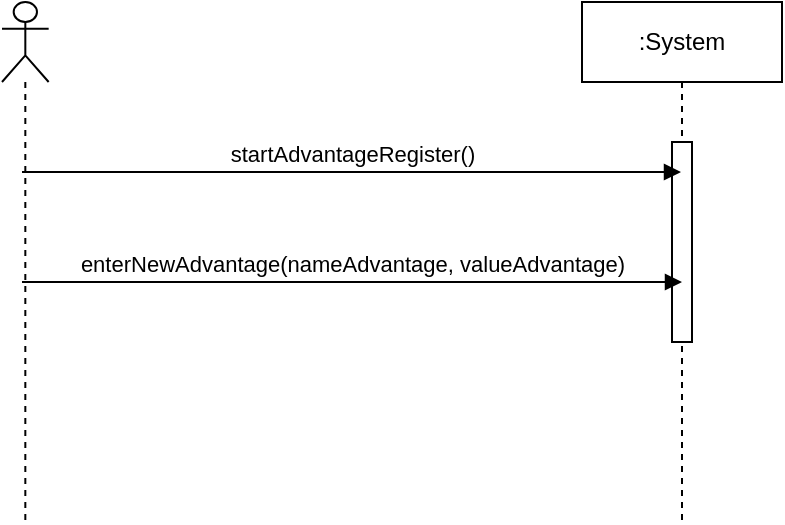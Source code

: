 <mxfile version="22.0.8" type="device">
  <diagram name="Página-1" id="xmb22OC8Ep5cmw1vTVyG">
    <mxGraphModel dx="954" dy="586" grid="1" gridSize="10" guides="1" tooltips="1" connect="1" arrows="1" fold="1" page="1" pageScale="1" pageWidth="827" pageHeight="1169" math="0" shadow="0">
      <root>
        <mxCell id="0" />
        <mxCell id="1" parent="0" />
        <mxCell id="agK3NBBc9QMFnIC8tp_F-1" value="" style="shape=umlLifeline;perimeter=lifelinePerimeter;whiteSpace=wrap;html=1;container=1;dropTarget=0;collapsible=0;recursiveResize=0;outlineConnect=0;portConstraint=eastwest;newEdgeStyle={&quot;curved&quot;:0,&quot;rounded&quot;:0};participant=umlActor;" vertex="1" parent="1">
          <mxGeometry x="120" y="120" width="23.33" height="260" as="geometry" />
        </mxCell>
        <mxCell id="agK3NBBc9QMFnIC8tp_F-2" value=":System" style="shape=umlLifeline;perimeter=lifelinePerimeter;whiteSpace=wrap;html=1;container=1;dropTarget=0;collapsible=0;recursiveResize=0;outlineConnect=0;portConstraint=eastwest;newEdgeStyle={&quot;curved&quot;:0,&quot;rounded&quot;:0};" vertex="1" parent="1">
          <mxGeometry x="410" y="120" width="100" height="260" as="geometry" />
        </mxCell>
        <mxCell id="agK3NBBc9QMFnIC8tp_F-7" value="" style="html=1;points=[[0,0,0,0,5],[0,1,0,0,-5],[1,0,0,0,5],[1,1,0,0,-5]];perimeter=orthogonalPerimeter;outlineConnect=0;targetShapes=umlLifeline;portConstraint=eastwest;newEdgeStyle={&quot;curved&quot;:0,&quot;rounded&quot;:0};" vertex="1" parent="agK3NBBc9QMFnIC8tp_F-2">
          <mxGeometry x="45" y="70" width="10" height="100" as="geometry" />
        </mxCell>
        <mxCell id="agK3NBBc9QMFnIC8tp_F-4" value="startAdvantageRegister()" style="html=1;verticalAlign=bottom;endArrow=block;curved=0;rounded=0;" edge="1" target="agK3NBBc9QMFnIC8tp_F-2" parent="1">
          <mxGeometry relative="1" as="geometry">
            <mxPoint x="130" y="205" as="sourcePoint" />
            <mxPoint x="200" y="205" as="targetPoint" />
          </mxGeometry>
        </mxCell>
        <mxCell id="agK3NBBc9QMFnIC8tp_F-6" value="enterNewAdvantage(nameAdvantage, valueAdvantage)" style="html=1;verticalAlign=bottom;endArrow=block;curved=0;rounded=0;" edge="1" parent="1">
          <mxGeometry relative="1" as="geometry">
            <mxPoint x="130" y="260" as="sourcePoint" />
            <mxPoint x="460" y="260" as="targetPoint" />
          </mxGeometry>
        </mxCell>
      </root>
    </mxGraphModel>
  </diagram>
</mxfile>
